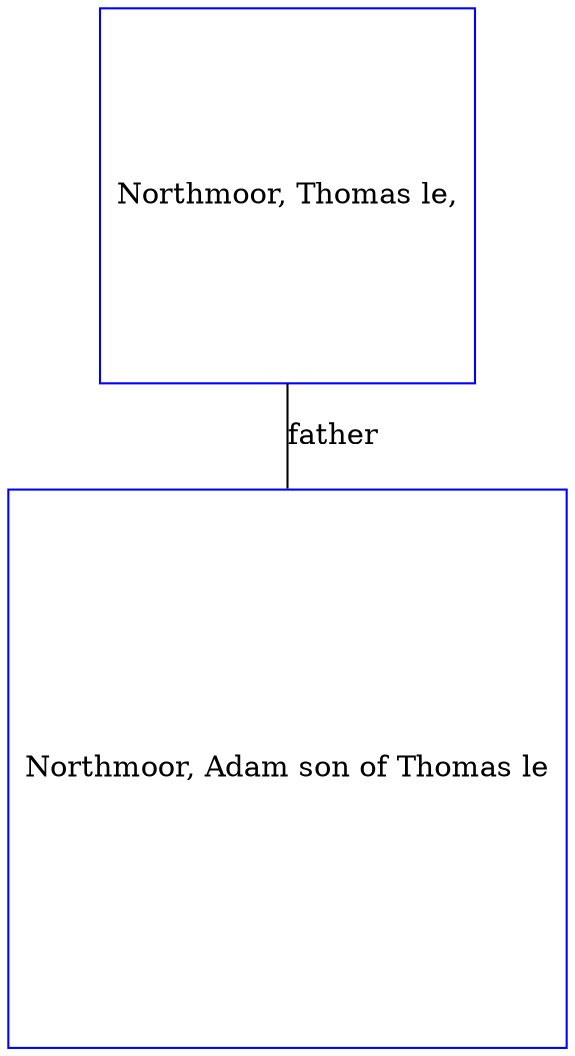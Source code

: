 digraph D {
    edge [dir=none];    node [shape=box];    "002058"   [label="Northmoor, Thomas le,", shape=box, regular=1, color="blue"] ;
"002057"   [label="Northmoor, Adam son of Thomas le", shape=box, regular=1, color="blue"] ;
002058->002057 [label="father",arrowsize=0.0]; 
}